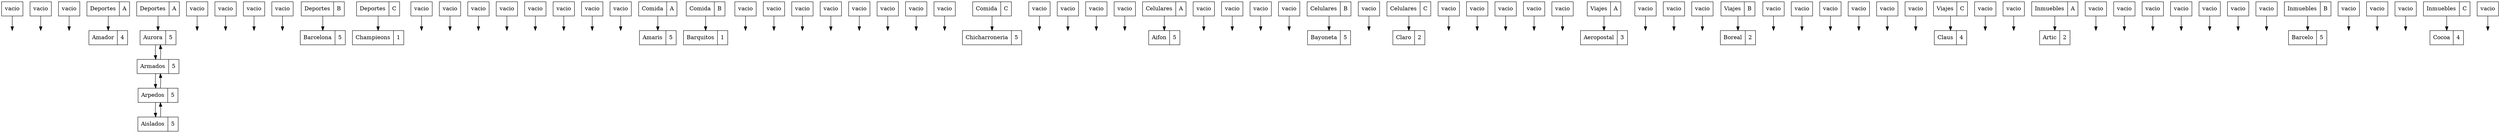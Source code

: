 digraph G{ 
node[shape=record]; 
node0[label=vacio]; 
 node0v[label=" ", color="white" 
]node0->node0v; 
node1[label=vacio]; 
 node1v[label=" ", color="white" 
]node1->node1v; 
node2[label=vacio]; 
 node2v[label=" ", color="white" 
]node2->node2v; 
node3[label="Deportes|A "]; 
 node0xc0000d2150[label="Amador|4 "]; 
 node3->node0xc0000d2150; 
node4[label="Deportes|A "]; 
 node0xc0000d20e0[label="Aurora|5 "]; 
 node0xc0000d21c0[label="Armados|5 "]; 
 node0xc0000d20e0->node0xc0000d21c0; 
node0xc0000d21c0->node0xc0000d20e0; 
node0xc0000d2230[label="Arpedos|5 "]; 
 node0xc0000d21c0->node0xc0000d2230; 
node0xc0000d2230->node0xc0000d21c0; 
node0xc0000d22a0[label="Aislados|5 "]; 
 node0xc0000d2230->node0xc0000d22a0; 
node0xc0000d22a0->node0xc0000d2230; 
node4->node0xc0000d20e0; 
node5[label=vacio]; 
 node5v[label=" ", color="white" 
]node5->node5v; 
node6[label=vacio]; 
 node6v[label=" ", color="white" 
]node6->node6v; 
node7[label=vacio]; 
 node7v[label=" ", color="white" 
]node7->node7v; 
node8[label=vacio]; 
 node8v[label=" ", color="white" 
]node8->node8v; 
node9[label="Deportes|B "]; 
 node0xc0000d24d0[label="Barcelona|5 "]; 
 node9->node0xc0000d24d0; 
node10[label="Deportes|C "]; 
 node0xc0000d2700[label="Champieons|1 "]; 
 node10->node0xc0000d2700; 
node11[label=vacio]; 
 node11v[label=" ", color="white" 
]node11->node11v; 
node12[label=vacio]; 
 node12v[label=" ", color="white" 
]node12->node12v; 
node13[label=vacio]; 
 node13v[label=" ", color="white" 
]node13->node13v; 
node14[label=vacio]; 
 node14v[label=" ", color="white" 
]node14->node14v; 
node15[label=vacio]; 
 node15v[label=" ", color="white" 
]node15->node15v; 
node16[label=vacio]; 
 node16v[label=" ", color="white" 
]node16->node16v; 
node17[label=vacio]; 
 node17v[label=" ", color="white" 
]node17->node17v; 
node18[label=vacio]; 
 node18v[label=" ", color="white" 
]node18->node18v; 
node19[label="Comida|A "]; 
 node0xc0000d2310[label="Amaris|5 "]; 
 node19->node0xc0000d2310; 
node20[label="Comida|B "]; 
 node0xc0000d2540[label="Barquitos|1 "]; 
 node20->node0xc0000d2540; 
node21[label=vacio]; 
 node21v[label=" ", color="white" 
]node21->node21v; 
node22[label=vacio]; 
 node22v[label=" ", color="white" 
]node22->node22v; 
node23[label=vacio]; 
 node23v[label=" ", color="white" 
]node23->node23v; 
node24[label=vacio]; 
 node24v[label=" ", color="white" 
]node24->node24v; 
node25[label=vacio]; 
 node25v[label=" ", color="white" 
]node25->node25v; 
node26[label=vacio]; 
 node26v[label=" ", color="white" 
]node26->node26v; 
node27[label=vacio]; 
 node27v[label=" ", color="white" 
]node27->node27v; 
node28[label=vacio]; 
 node28v[label=" ", color="white" 
]node28->node28v; 
node29[label="Comida|C "]; 
 node0xc0000d2770[label="Chicharroneria|5 "]; 
 node29->node0xc0000d2770; 
node30[label=vacio]; 
 node30v[label=" ", color="white" 
]node30->node30v; 
node31[label=vacio]; 
 node31v[label=" ", color="white" 
]node31->node31v; 
node32[label=vacio]; 
 node32v[label=" ", color="white" 
]node32->node32v; 
node33[label=vacio]; 
 node33v[label=" ", color="white" 
]node33->node33v; 
node34[label="Celulares|A "]; 
 node0xc0000d2380[label="Aifon|5 "]; 
 node34->node0xc0000d2380; 
node35[label=vacio]; 
 node35v[label=" ", color="white" 
]node35->node35v; 
node36[label=vacio]; 
 node36v[label=" ", color="white" 
]node36->node36v; 
node37[label=vacio]; 
 node37v[label=" ", color="white" 
]node37->node37v; 
node38[label=vacio]; 
 node38v[label=" ", color="white" 
]node38->node38v; 
node39[label="Celulares|B "]; 
 node0xc0000d25b0[label="Bayoneta|5 "]; 
 node39->node0xc0000d25b0; 
node40[label=vacio]; 
 node40v[label=" ", color="white" 
]node40->node40v; 
node41[label="Celulares|C "]; 
 node0xc0000d27e0[label="Claro|2 "]; 
 node41->node0xc0000d27e0; 
node42[label=vacio]; 
 node42v[label=" ", color="white" 
]node42->node42v; 
node43[label=vacio]; 
 node43v[label=" ", color="white" 
]node43->node43v; 
node44[label=vacio]; 
 node44v[label=" ", color="white" 
]node44->node44v; 
node45[label=vacio]; 
 node45v[label=" ", color="white" 
]node45->node45v; 
node46[label=vacio]; 
 node46v[label=" ", color="white" 
]node46->node46v; 
node47[label="Viajes|A "]; 
 node0xc0000d23f0[label="Aeropostal|3 "]; 
 node47->node0xc0000d23f0; 
node48[label=vacio]; 
 node48v[label=" ", color="white" 
]node48->node48v; 
node49[label=vacio]; 
 node49v[label=" ", color="white" 
]node49->node49v; 
node50[label=vacio]; 
 node50v[label=" ", color="white" 
]node50->node50v; 
node51[label="Viajes|B "]; 
 node0xc0000d2620[label="Boreal|2 "]; 
 node51->node0xc0000d2620; 
node52[label=vacio]; 
 node52v[label=" ", color="white" 
]node52->node52v; 
node53[label=vacio]; 
 node53v[label=" ", color="white" 
]node53->node53v; 
node54[label=vacio]; 
 node54v[label=" ", color="white" 
]node54->node54v; 
node55[label=vacio]; 
 node55v[label=" ", color="white" 
]node55->node55v; 
node56[label=vacio]; 
 node56v[label=" ", color="white" 
]node56->node56v; 
node57[label=vacio]; 
 node57v[label=" ", color="white" 
]node57->node57v; 
node58[label="Viajes|C "]; 
 node0xc0000d2850[label="Claus|4 "]; 
 node58->node0xc0000d2850; 
node59[label=vacio]; 
 node59v[label=" ", color="white" 
]node59->node59v; 
node60[label=vacio]; 
 node60v[label=" ", color="white" 
]node60->node60v; 
node61[label="Inmuebles|A "]; 
 node0xc0000d2460[label="Artic|2 "]; 
 node61->node0xc0000d2460; 
node62[label=vacio]; 
 node62v[label=" ", color="white" 
]node62->node62v; 
node63[label=vacio]; 
 node63v[label=" ", color="white" 
]node63->node63v; 
node64[label=vacio]; 
 node64v[label=" ", color="white" 
]node64->node64v; 
node65[label=vacio]; 
 node65v[label=" ", color="white" 
]node65->node65v; 
node66[label=vacio]; 
 node66v[label=" ", color="white" 
]node66->node66v; 
node67[label=vacio]; 
 node67v[label=" ", color="white" 
]node67->node67v; 
node68[label=vacio]; 
 node68v[label=" ", color="white" 
]node68->node68v; 
node69[label="Inmuebles|B "]; 
 node0xc0000d2690[label="Barcelo|5 "]; 
 node69->node0xc0000d2690; 
node70[label=vacio]; 
 node70v[label=" ", color="white" 
]node70->node70v; 
node71[label=vacio]; 
 node71v[label=" ", color="white" 
]node71->node71v; 
node72[label=vacio]; 
 node72v[label=" ", color="white" 
]node72->node72v; 
node73[label="Inmuebles|C "]; 
 node0xc0000d28c0[label="Cocoa|4 "]; 
 node73->node0xc0000d28c0; 
node74[label=vacio]; 
 node74v[label=" ", color="white" 
]node74->node74v; 
} 
